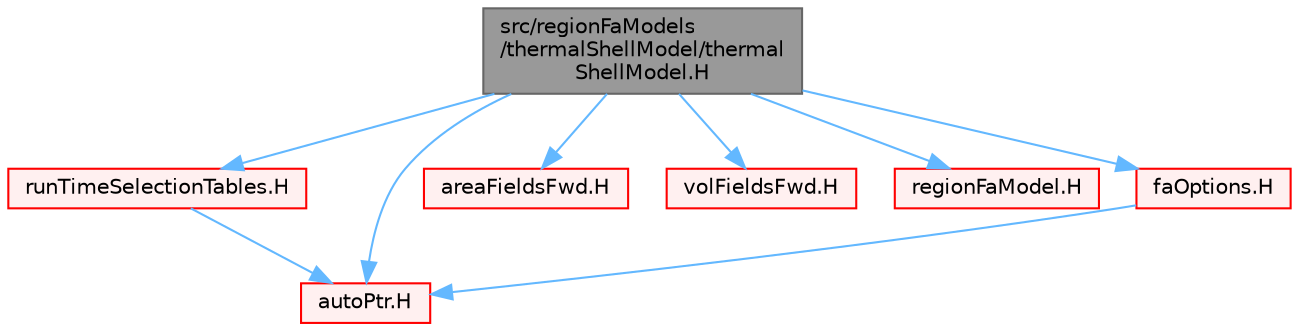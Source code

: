 digraph "src/regionFaModels/thermalShellModel/thermalShellModel.H"
{
 // LATEX_PDF_SIZE
  bgcolor="transparent";
  edge [fontname=Helvetica,fontsize=10,labelfontname=Helvetica,labelfontsize=10];
  node [fontname=Helvetica,fontsize=10,shape=box,height=0.2,width=0.4];
  Node1 [id="Node000001",label="src/regionFaModels\l/thermalShellModel/thermal\lShellModel.H",height=0.2,width=0.4,color="gray40", fillcolor="grey60", style="filled", fontcolor="black",tooltip=" "];
  Node1 -> Node2 [id="edge1_Node000001_Node000002",color="steelblue1",style="solid",tooltip=" "];
  Node2 [id="Node000002",label="runTimeSelectionTables.H",height=0.2,width=0.4,color="red", fillcolor="#FFF0F0", style="filled",URL="$runTimeSelectionTables_8H.html",tooltip="Macros to ease declaration of run-time selection tables."];
  Node2 -> Node81 [id="edge2_Node000002_Node000081",color="steelblue1",style="solid",tooltip=" "];
  Node81 [id="Node000081",label="autoPtr.H",height=0.2,width=0.4,color="red", fillcolor="#FFF0F0", style="filled",URL="$autoPtr_8H.html",tooltip=" "];
  Node1 -> Node81 [id="edge3_Node000001_Node000081",color="steelblue1",style="solid",tooltip=" "];
  Node1 -> Node94 [id="edge4_Node000001_Node000094",color="steelblue1",style="solid",tooltip=" "];
  Node94 [id="Node000094",label="areaFieldsFwd.H",height=0.2,width=0.4,color="red", fillcolor="#FFF0F0", style="filled",URL="$areaFieldsFwd_8H.html",tooltip="Forwards and collection of common area field types."];
  Node1 -> Node144 [id="edge5_Node000001_Node000144",color="steelblue1",style="solid",tooltip=" "];
  Node144 [id="Node000144",label="volFieldsFwd.H",height=0.2,width=0.4,color="red", fillcolor="#FFF0F0", style="filled",URL="$volFieldsFwd_8H.html",tooltip="Forwards and collection of common volume field types."];
  Node1 -> Node145 [id="edge6_Node000001_Node000145",color="steelblue1",style="solid",tooltip=" "];
  Node145 [id="Node000145",label="regionFaModel.H",height=0.2,width=0.4,color="red", fillcolor="#FFF0F0", style="filled",URL="$regionFaModel_8H.html",tooltip=" "];
  Node1 -> Node405 [id="edge7_Node000001_Node000405",color="steelblue1",style="solid",tooltip=" "];
  Node405 [id="Node000405",label="faOptions.H",height=0.2,width=0.4,color="red", fillcolor="#FFF0F0", style="filled",URL="$faOptions_8H.html",tooltip=" "];
  Node405 -> Node81 [id="edge8_Node000405_Node000081",color="steelblue1",style="solid",tooltip=" "];
}
